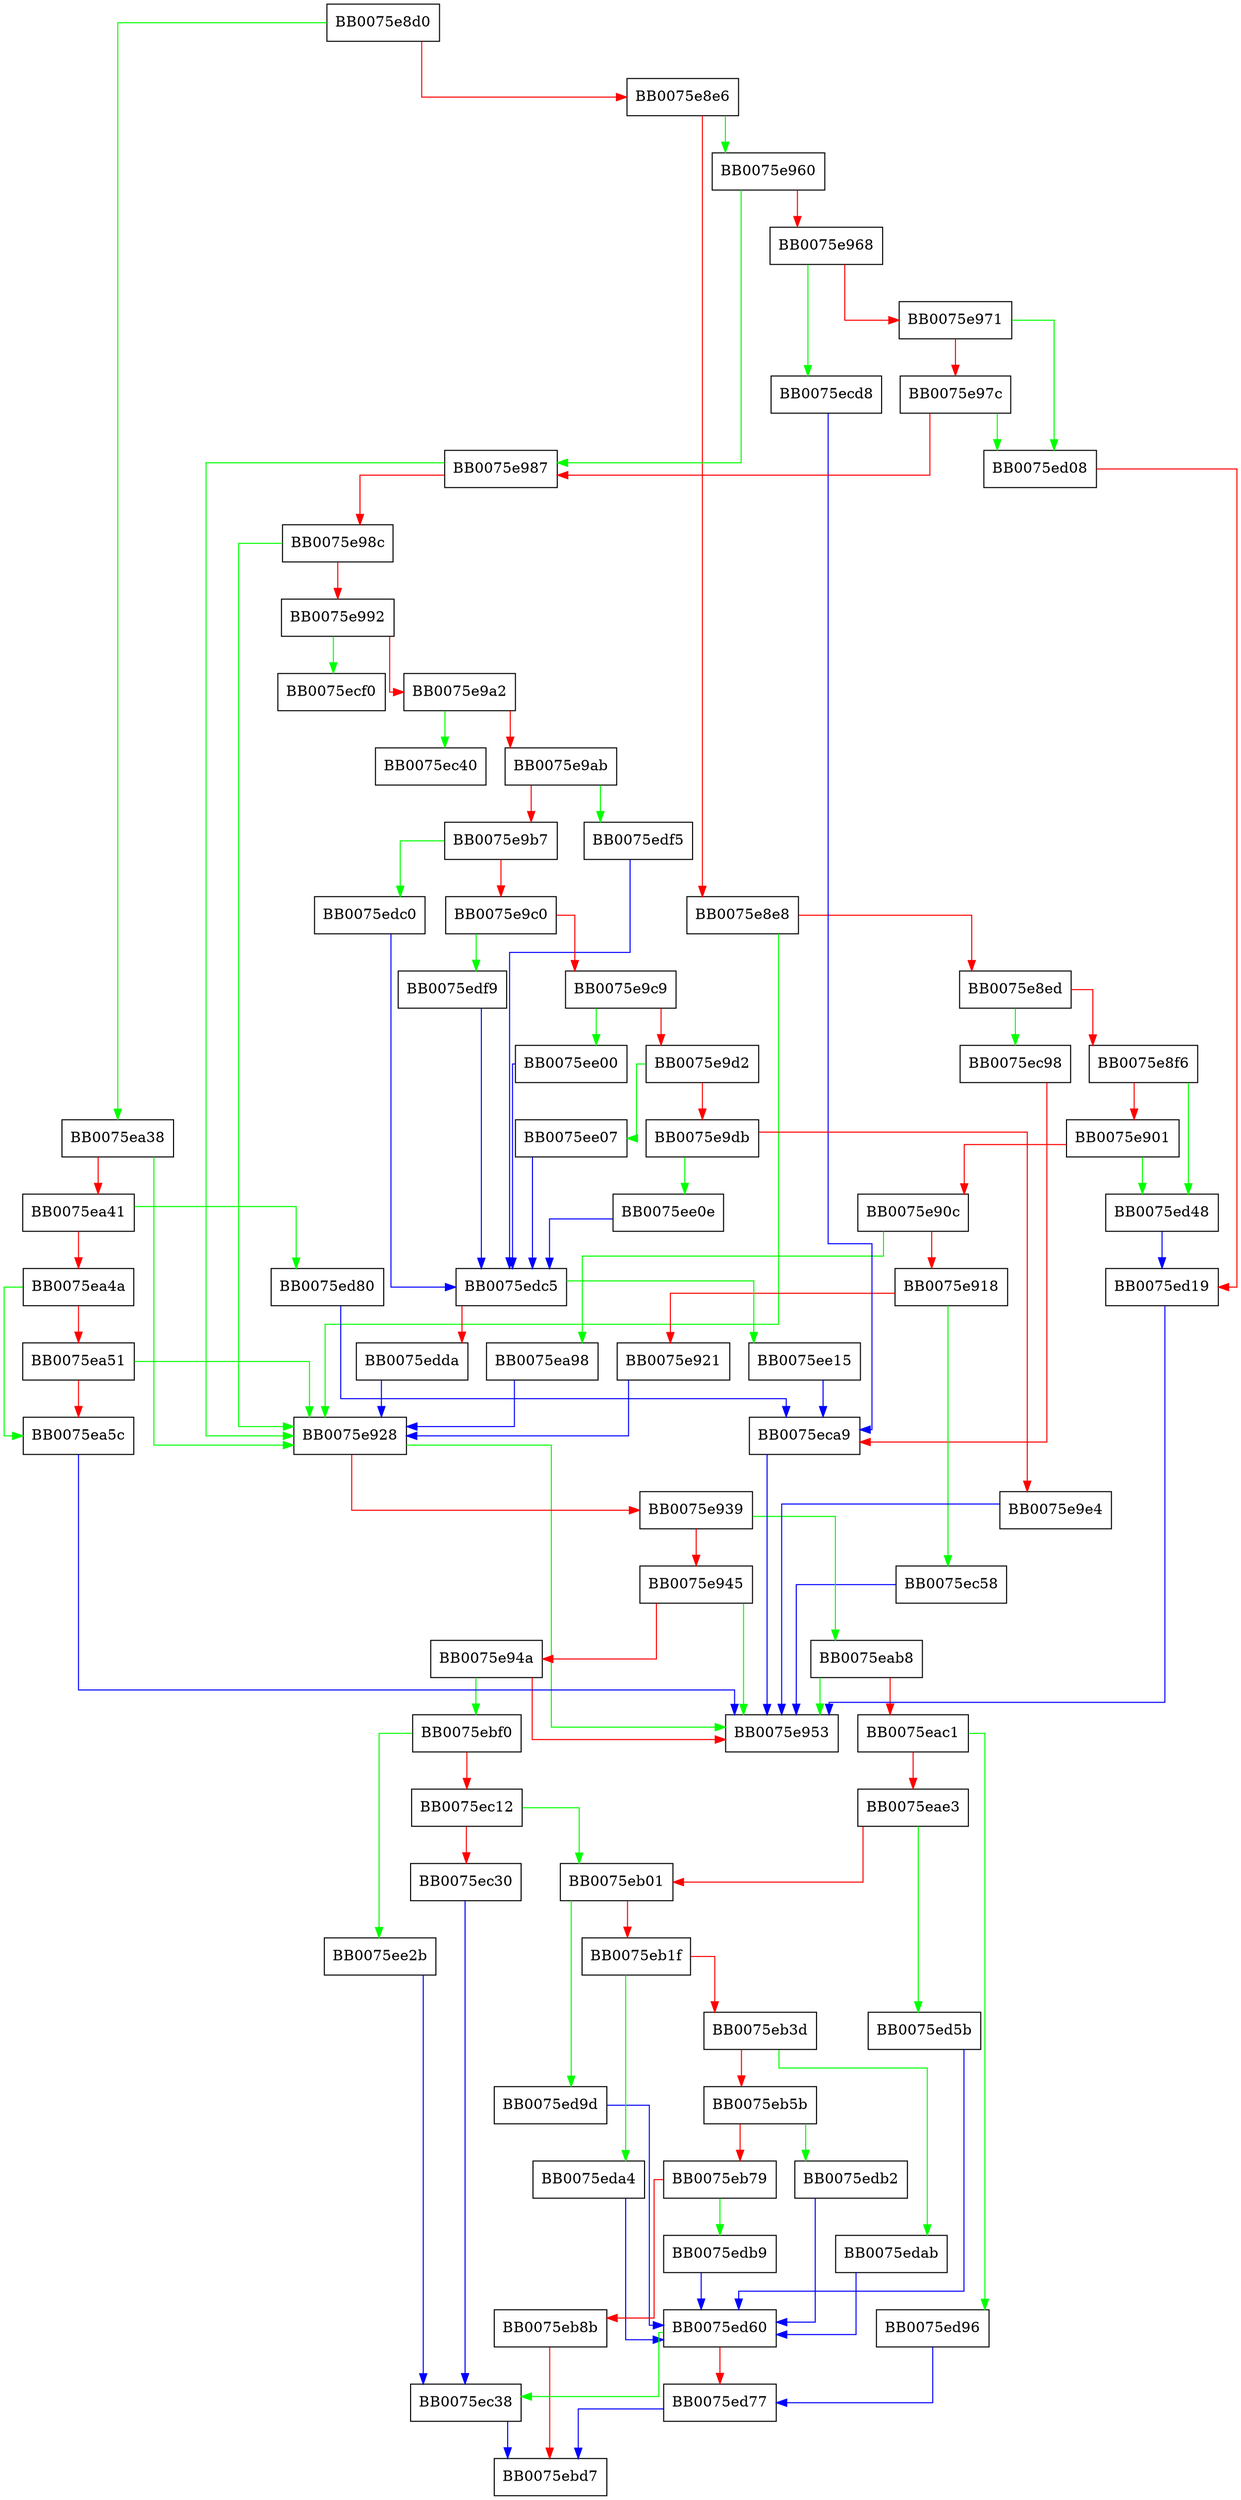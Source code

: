 digraph fix_rsa_padding_mode {
  node [shape="box"];
  graph [splines=ortho];
  BB0075e8d0 -> BB0075ea38 [color="green"];
  BB0075e8d0 -> BB0075e8e6 [color="red"];
  BB0075e8e6 -> BB0075e960 [color="green"];
  BB0075e8e6 -> BB0075e8e8 [color="red"];
  BB0075e8e8 -> BB0075e928 [color="green"];
  BB0075e8e8 -> BB0075e8ed [color="red"];
  BB0075e8ed -> BB0075ec98 [color="green"];
  BB0075e8ed -> BB0075e8f6 [color="red"];
  BB0075e8f6 -> BB0075ed48 [color="green"];
  BB0075e8f6 -> BB0075e901 [color="red"];
  BB0075e901 -> BB0075ed48 [color="green"];
  BB0075e901 -> BB0075e90c [color="red"];
  BB0075e90c -> BB0075ea98 [color="green"];
  BB0075e90c -> BB0075e918 [color="red"];
  BB0075e918 -> BB0075ec58 [color="green"];
  BB0075e918 -> BB0075e921 [color="red"];
  BB0075e921 -> BB0075e928 [color="blue"];
  BB0075e928 -> BB0075e953 [color="green"];
  BB0075e928 -> BB0075e939 [color="red"];
  BB0075e939 -> BB0075eab8 [color="green"];
  BB0075e939 -> BB0075e945 [color="red"];
  BB0075e945 -> BB0075e953 [color="green"];
  BB0075e945 -> BB0075e94a [color="red"];
  BB0075e94a -> BB0075ebf0 [color="green"];
  BB0075e94a -> BB0075e953 [color="red"];
  BB0075e960 -> BB0075e987 [color="green"];
  BB0075e960 -> BB0075e968 [color="red"];
  BB0075e968 -> BB0075ecd8 [color="green"];
  BB0075e968 -> BB0075e971 [color="red"];
  BB0075e971 -> BB0075ed08 [color="green"];
  BB0075e971 -> BB0075e97c [color="red"];
  BB0075e97c -> BB0075ed08 [color="green"];
  BB0075e97c -> BB0075e987 [color="red"];
  BB0075e987 -> BB0075e928 [color="green"];
  BB0075e987 -> BB0075e98c [color="red"];
  BB0075e98c -> BB0075e928 [color="green"];
  BB0075e98c -> BB0075e992 [color="red"];
  BB0075e992 -> BB0075ecf0 [color="green"];
  BB0075e992 -> BB0075e9a2 [color="red"];
  BB0075e9a2 -> BB0075ec40 [color="green"];
  BB0075e9a2 -> BB0075e9ab [color="red"];
  BB0075e9ab -> BB0075edf5 [color="green"];
  BB0075e9ab -> BB0075e9b7 [color="red"];
  BB0075e9b7 -> BB0075edc0 [color="green"];
  BB0075e9b7 -> BB0075e9c0 [color="red"];
  BB0075e9c0 -> BB0075edf9 [color="green"];
  BB0075e9c0 -> BB0075e9c9 [color="red"];
  BB0075e9c9 -> BB0075ee00 [color="green"];
  BB0075e9c9 -> BB0075e9d2 [color="red"];
  BB0075e9d2 -> BB0075ee07 [color="green"];
  BB0075e9d2 -> BB0075e9db [color="red"];
  BB0075e9db -> BB0075ee0e [color="green"];
  BB0075e9db -> BB0075e9e4 [color="red"];
  BB0075e9e4 -> BB0075e953 [color="blue"];
  BB0075ea38 -> BB0075e928 [color="green"];
  BB0075ea38 -> BB0075ea41 [color="red"];
  BB0075ea41 -> BB0075ed80 [color="green"];
  BB0075ea41 -> BB0075ea4a [color="red"];
  BB0075ea4a -> BB0075ea5c [color="green"];
  BB0075ea4a -> BB0075ea51 [color="red"];
  BB0075ea51 -> BB0075e928 [color="green"];
  BB0075ea51 -> BB0075ea5c [color="red"];
  BB0075ea5c -> BB0075e953 [color="blue"];
  BB0075ea98 -> BB0075e928 [color="blue"];
  BB0075eab8 -> BB0075e953 [color="green"];
  BB0075eab8 -> BB0075eac1 [color="red"];
  BB0075eac1 -> BB0075ed96 [color="green"];
  BB0075eac1 -> BB0075eae3 [color="red"];
  BB0075eae3 -> BB0075ed5b [color="green"];
  BB0075eae3 -> BB0075eb01 [color="red"];
  BB0075eb01 -> BB0075ed9d [color="green"];
  BB0075eb01 -> BB0075eb1f [color="red"];
  BB0075eb1f -> BB0075eda4 [color="green"];
  BB0075eb1f -> BB0075eb3d [color="red"];
  BB0075eb3d -> BB0075edab [color="green"];
  BB0075eb3d -> BB0075eb5b [color="red"];
  BB0075eb5b -> BB0075edb2 [color="green"];
  BB0075eb5b -> BB0075eb79 [color="red"];
  BB0075eb79 -> BB0075edb9 [color="green"];
  BB0075eb79 -> BB0075eb8b [color="red"];
  BB0075eb8b -> BB0075ebd7 [color="red"];
  BB0075ebf0 -> BB0075ee2b [color="green"];
  BB0075ebf0 -> BB0075ec12 [color="red"];
  BB0075ec12 -> BB0075eb01 [color="green"];
  BB0075ec12 -> BB0075ec30 [color="red"];
  BB0075ec30 -> BB0075ec38 [color="blue"];
  BB0075ec38 -> BB0075ebd7 [color="blue"];
  BB0075ec58 -> BB0075e953 [color="blue"];
  BB0075ec98 -> BB0075eca9 [color="red"];
  BB0075eca9 -> BB0075e953 [color="blue"];
  BB0075ecd8 -> BB0075eca9 [color="blue"];
  BB0075ed08 -> BB0075ed19 [color="red"];
  BB0075ed19 -> BB0075e953 [color="blue"];
  BB0075ed48 -> BB0075ed19 [color="blue"];
  BB0075ed5b -> BB0075ed60 [color="blue"];
  BB0075ed60 -> BB0075ec38 [color="green"];
  BB0075ed60 -> BB0075ed77 [color="red"];
  BB0075ed77 -> BB0075ebd7 [color="blue"];
  BB0075ed80 -> BB0075eca9 [color="blue"];
  BB0075ed96 -> BB0075ed77 [color="blue"];
  BB0075ed9d -> BB0075ed60 [color="blue"];
  BB0075eda4 -> BB0075ed60 [color="blue"];
  BB0075edab -> BB0075ed60 [color="blue"];
  BB0075edb2 -> BB0075ed60 [color="blue"];
  BB0075edb9 -> BB0075ed60 [color="blue"];
  BB0075edc0 -> BB0075edc5 [color="blue"];
  BB0075edc5 -> BB0075ee15 [color="green"];
  BB0075edc5 -> BB0075edda [color="red"];
  BB0075edda -> BB0075e928 [color="blue"];
  BB0075edf5 -> BB0075edc5 [color="blue"];
  BB0075edf9 -> BB0075edc5 [color="blue"];
  BB0075ee00 -> BB0075edc5 [color="blue"];
  BB0075ee07 -> BB0075edc5 [color="blue"];
  BB0075ee0e -> BB0075edc5 [color="blue"];
  BB0075ee15 -> BB0075eca9 [color="blue"];
  BB0075ee2b -> BB0075ec38 [color="blue"];
}